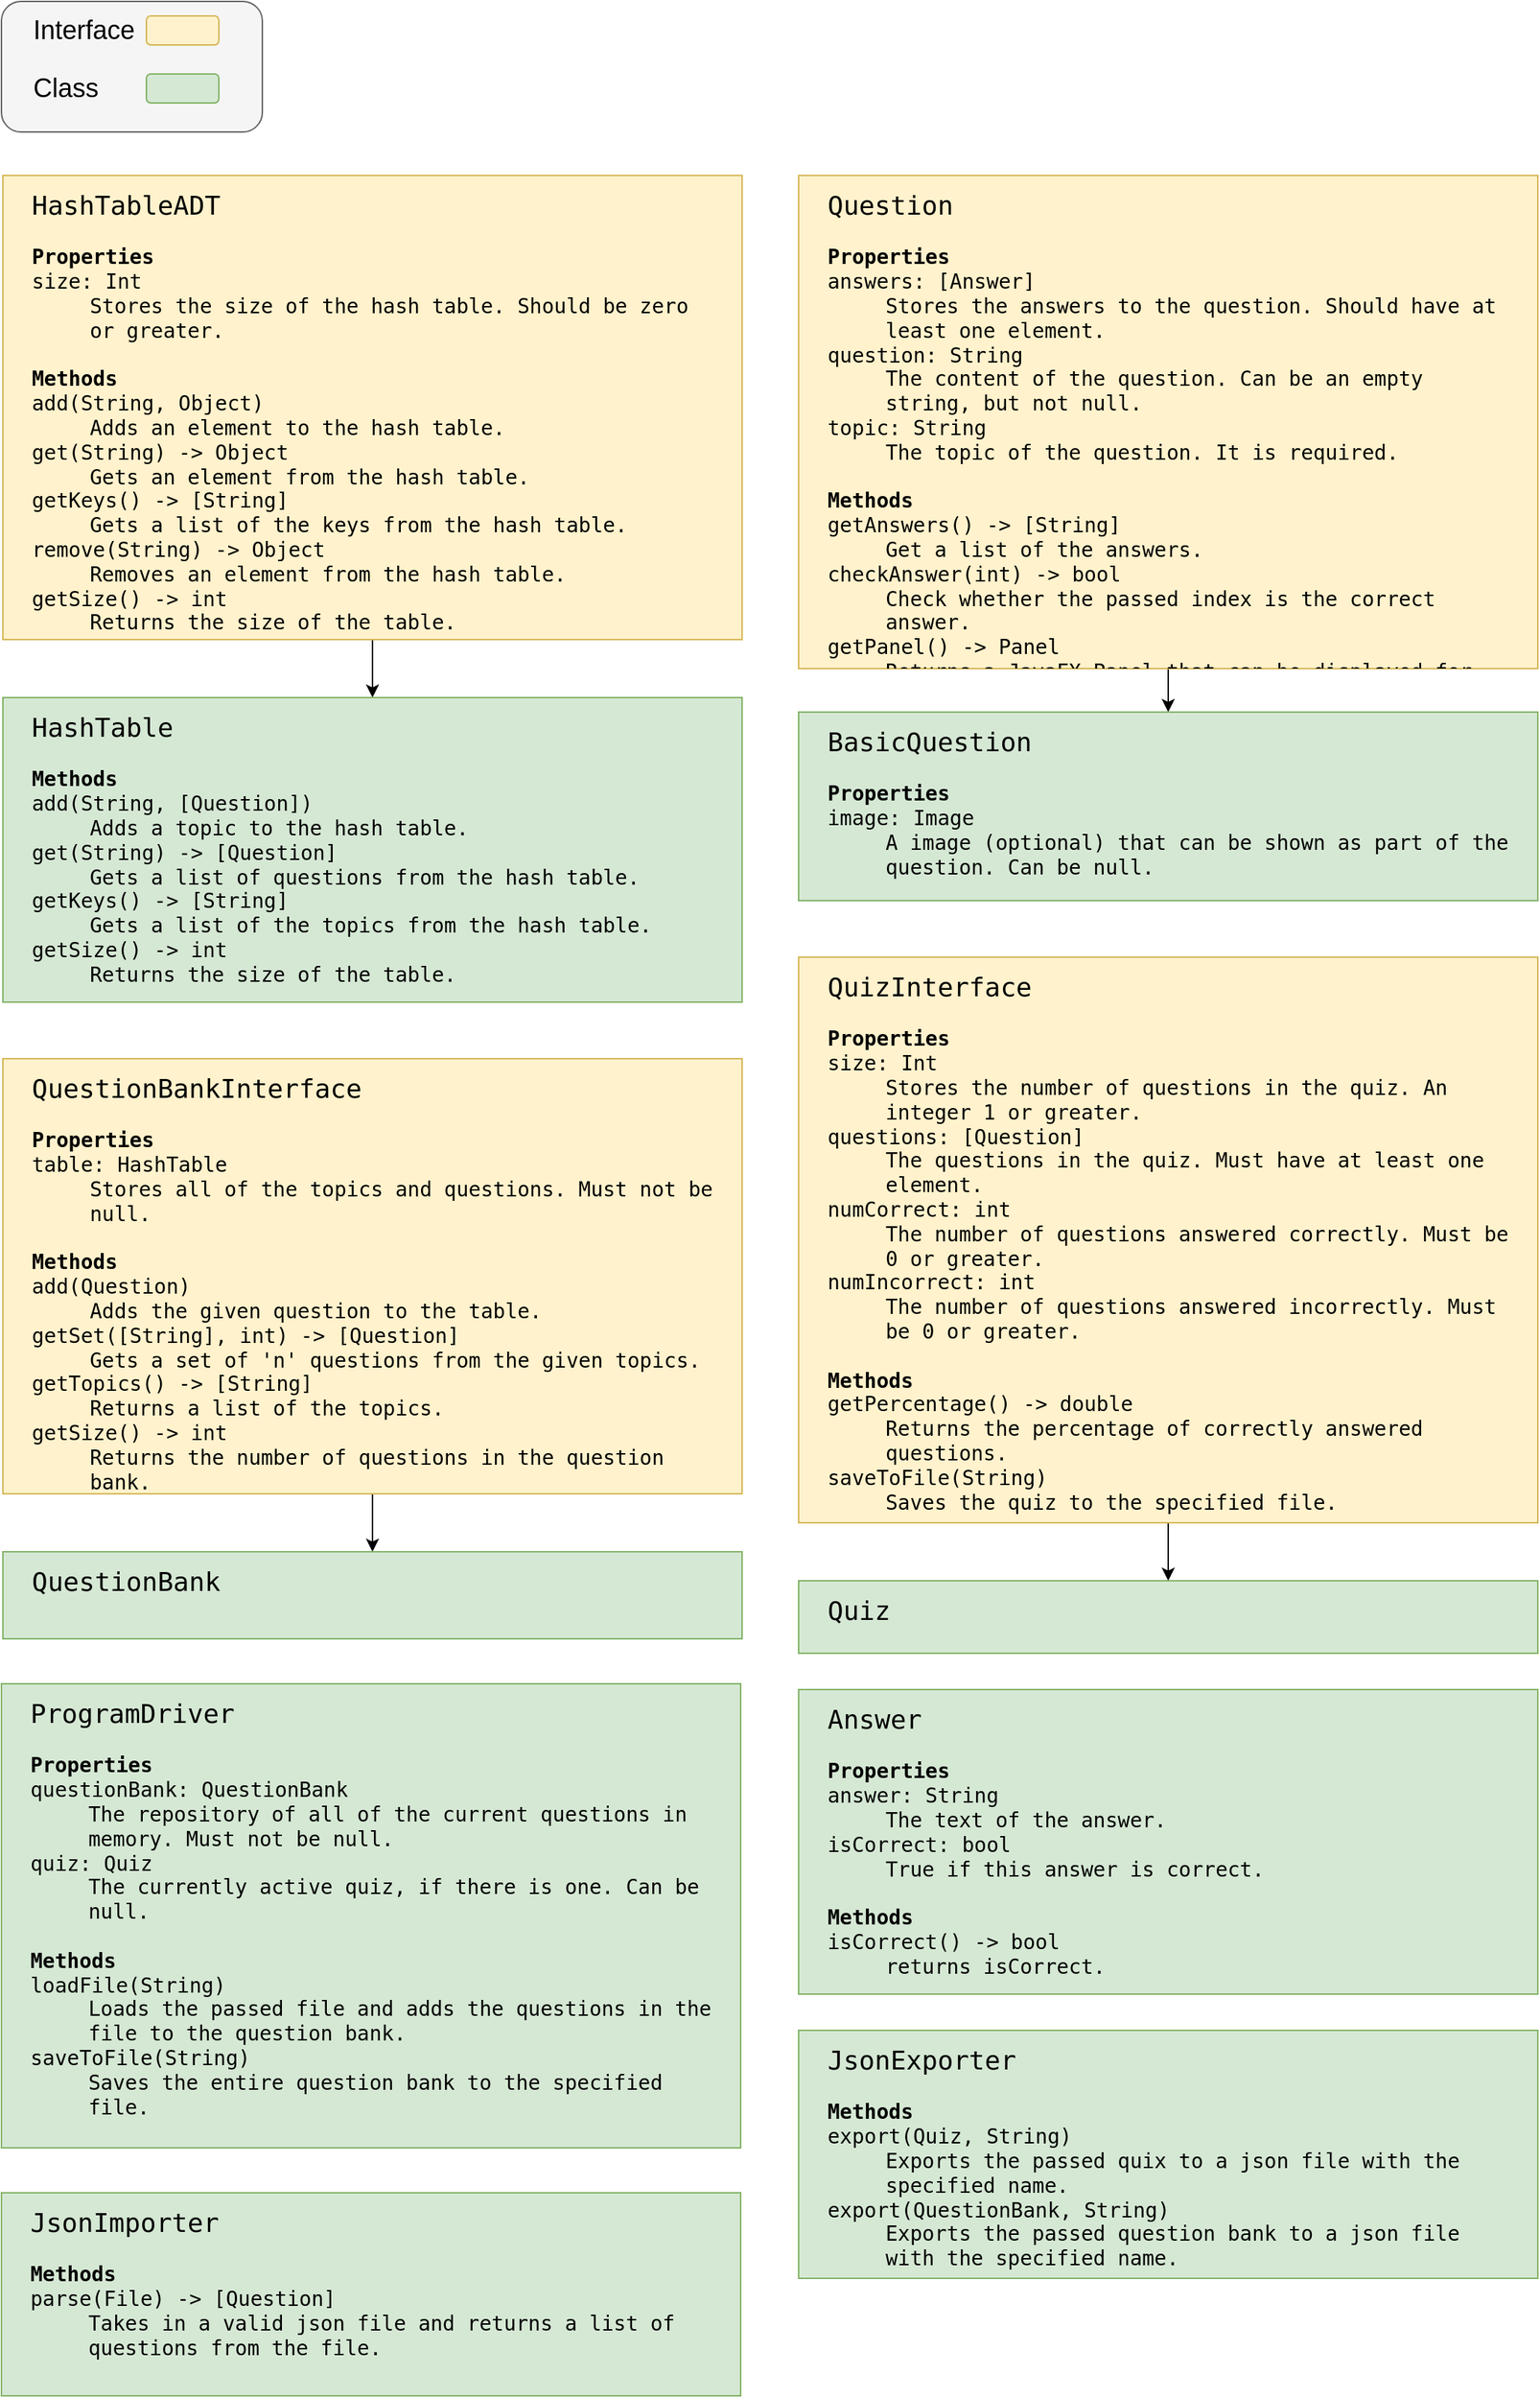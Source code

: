 <mxfile version="10.6.3" type="github"><diagram id="yjbCQ2DuskrK7h44JgWV" name="Page-1"><mxGraphModel dx="1930" dy="1210" grid="1" gridSize="10" guides="1" tooltips="1" connect="1" arrows="1" fold="1" page="1" pageScale="1" pageWidth="850" pageHeight="1100" math="0" shadow="0"><root><mxCell id="0"/><mxCell id="1" parent="0"/><mxCell id="NMdKzyhiN2ds80tZmsCe-11" style="edgeStyle=orthogonalEdgeStyle;rounded=0;orthogonalLoop=1;jettySize=auto;html=1;entryX=0.5;entryY=0;entryDx=0;entryDy=0;fontSize=14;" parent="1" source="NMdKzyhiN2ds80tZmsCe-8" target="NMdKzyhiN2ds80tZmsCe-10" edge="1"><mxGeometry relative="1" as="geometry"/></mxCell><mxCell id="NMdKzyhiN2ds80tZmsCe-8" value="&lt;font face=&quot;monospace&quot;&gt;&lt;font style=&quot;font-size: 18px&quot;&gt;HashTableADT&lt;/font&gt;&lt;br style=&quot;font-size: 14px&quot;&gt;&lt;b style=&quot;font-size: 14px&quot;&gt;&lt;br&gt;Properties&lt;br style=&quot;font-size: 14px&quot;&gt;&lt;/b&gt;&lt;span style=&quot;font-size: 14px&quot;&gt;size: Int&lt;br style=&quot;font-size: 14px&quot;&gt;&lt;/span&gt;&lt;/font&gt;&lt;blockquote style=&quot;margin: 0 0 0 40px ; border: none ; padding: 0px&quot;&gt;&lt;font face=&quot;monospace&quot; style=&quot;font-size: 14px&quot;&gt;&lt;span style=&quot;font-size: 14px&quot;&gt;Stores the size of the hash table. Should be zero or greater.&lt;/span&gt;&lt;/font&gt;&lt;/blockquote&gt;&lt;font face=&quot;monospace&quot; style=&quot;font-size: 14px&quot;&gt;&lt;b style=&quot;font-size: 14px&quot;&gt;&lt;br&gt;Methods&lt;br style=&quot;font-size: 14px&quot;&gt;&lt;/b&gt;&lt;span style=&quot;font-size: 14px&quot;&gt;add(String, Object)&lt;/span&gt;&lt;br style=&quot;font-size: 14px&quot;&gt;&lt;/font&gt;&lt;blockquote style=&quot;margin: 0 0 0 40px ; border: none ; padding: 0px&quot;&gt;&lt;font face=&quot;monospace&quot; style=&quot;font-size: 14px&quot;&gt;&lt;span style=&quot;font-size: 14px&quot;&gt;Adds an element to the hash table.&lt;/span&gt;&lt;/font&gt;&lt;/blockquote&gt;&lt;font face=&quot;monospace&quot; style=&quot;font-size: 14px&quot;&gt;&lt;span style=&quot;font-size: 14px&quot;&gt;get(String) -&amp;gt; Object&lt;br&gt;&lt;/span&gt;&lt;blockquote style=&quot;margin: 0 0 0 40px ; border: none ; padding: 0px&quot;&gt;Gets an element from the hash table.&lt;/blockquote&gt;&lt;span style=&quot;font-size: 14px&quot;&gt;getKeys() -&amp;gt; [String]&lt;br&gt;&lt;/span&gt;&lt;blockquote style=&quot;margin: 0 0 0 40px ; border: none ; padding: 0px&quot;&gt;Gets a list of the keys from the hash table.&lt;/blockquote&gt;&lt;span style=&quot;font-size: 14px&quot;&gt;remove(String) -&amp;gt; Object&lt;br&gt;&lt;/span&gt;&lt;blockquote style=&quot;margin: 0 0 0 40px ; border: none ; padding: 0px&quot;&gt;&lt;font face=&quot;monospace&quot; style=&quot;font-size: 14px&quot;&gt;Removes an element from the hash table.&lt;/font&gt;&lt;/blockquote&gt;&lt;/font&gt;&lt;font face=&quot;monospace&quot; style=&quot;font-size: 14px&quot;&gt;&lt;span style=&quot;font-size: 14px&quot;&gt;getSize() -&amp;gt; int&lt;br&gt;&lt;/span&gt;&lt;/font&gt;&lt;blockquote style=&quot;margin: 0 0 0 40px ; border: none ; padding: 0px&quot;&gt;&lt;font face=&quot;monospace&quot;&gt;Returns the size of the table.&lt;/font&gt;&lt;/blockquote&gt;" style="text;html=1;strokeColor=#d6b656;fillColor=#fff2cc;spacing=5;spacingTop=0;whiteSpace=wrap;overflow=hidden;rounded=0;fontSize=14;align=left;spacingLeft=15;spacingRight=15;" parent="1" vertex="1"><mxGeometry x="41" y="150" width="510" height="320" as="geometry"/></mxCell><mxCell id="NMdKzyhiN2ds80tZmsCe-10" value="&lt;font face=&quot;monospace&quot;&gt;&lt;font style=&quot;font-size: 18px&quot;&gt;HashTable&lt;/font&gt;&lt;b style=&quot;font-size: 14px&quot;&gt;&lt;br&gt;&lt;/b&gt;&lt;/font&gt;&lt;font face=&quot;monospace&quot; style=&quot;font-size: 14px&quot;&gt;&lt;b style=&quot;font-size: 14px&quot;&gt;&lt;br&gt;Methods&lt;br style=&quot;font-size: 14px&quot;&gt;&lt;/b&gt;&lt;span style=&quot;font-size: 14px&quot;&gt;add(String, [Question])&lt;/span&gt;&lt;br style=&quot;font-size: 14px&quot;&gt;&lt;/font&gt;&lt;blockquote style=&quot;margin: 0 0 0 40px ; border: none ; padding: 0px&quot;&gt;&lt;font face=&quot;monospace&quot; style=&quot;font-size: 14px&quot;&gt;&lt;span style=&quot;font-size: 14px&quot;&gt;Adds a topic to the hash table.&lt;/span&gt;&lt;/font&gt;&lt;/blockquote&gt;&lt;font face=&quot;monospace&quot; style=&quot;font-size: 14px&quot;&gt;&lt;span style=&quot;font-size: 14px&quot;&gt;get(String) -&amp;gt; [Question]&lt;br&gt;&lt;/span&gt;&lt;blockquote style=&quot;margin: 0 0 0 40px ; border: none ; padding: 0px&quot;&gt;Gets a list of questions from the hash table.&lt;/blockquote&gt;&lt;span style=&quot;font-size: 14px&quot;&gt;getKeys() -&amp;gt; [String]&lt;br&gt;&lt;/span&gt;&lt;blockquote style=&quot;margin: 0 0 0 40px ; border: none ; padding: 0px&quot;&gt;Gets a list of the topics from the hash table.&lt;/blockquote&gt;&lt;/font&gt;&lt;font face=&quot;monospace&quot; style=&quot;font-size: 14px&quot;&gt;&lt;span style=&quot;font-size: 14px&quot;&gt;getSize() -&amp;gt; int&lt;br&gt;&lt;/span&gt;&lt;/font&gt;&lt;blockquote style=&quot;margin: 0 0 0 40px ; border: none ; padding: 0px&quot;&gt;&lt;font face=&quot;monospace&quot;&gt;Returns the size of the table.&lt;/font&gt;&lt;/blockquote&gt;" style="text;html=1;strokeColor=#82b366;fillColor=#d5e8d4;spacing=5;spacingTop=0;whiteSpace=wrap;overflow=hidden;rounded=0;fontSize=14;align=left;spacingLeft=15;spacingRight=15;" parent="1" vertex="1"><mxGeometry x="41" y="510" width="510" height="210" as="geometry"/></mxCell><mxCell id="zHwVY7aZ5_ZcZhmJnJ9a-2" style="edgeStyle=orthogonalEdgeStyle;rounded=0;orthogonalLoop=1;jettySize=auto;html=1;entryX=0.5;entryY=0;entryDx=0;entryDy=0;" parent="1" source="NMdKzyhiN2ds80tZmsCe-12" target="zHwVY7aZ5_ZcZhmJnJ9a-1" edge="1"><mxGeometry relative="1" as="geometry"/></mxCell><mxCell id="NMdKzyhiN2ds80tZmsCe-12" value="&lt;font face=&quot;monospace&quot;&gt;&lt;span style=&quot;font-size: 18px&quot;&gt;Question&lt;/span&gt;&lt;br style=&quot;font-size: 14px&quot;&gt;&lt;b style=&quot;font-size: 14px&quot;&gt;&lt;br&gt;Properties&lt;br style=&quot;font-size: 14px&quot;&gt;&lt;/b&gt;answers: [Answer]&lt;br&gt;&lt;blockquote style=&quot;margin: 0 0 0 40px ; border: none ; padding: 0px&quot;&gt;Stores the answers to the question. Should have at least one element.&lt;/blockquote&gt;question: String&lt;br&gt;&lt;blockquote style=&quot;margin: 0 0 0 40px ; border: none ; padding: 0px&quot;&gt;&lt;font face=&quot;monospace&quot;&gt;The content of the question. Can be an empty string, but not null.&lt;/font&gt;&lt;/blockquote&gt;&lt;font face=&quot;monospace&quot;&gt;topic: String&lt;br&gt;&lt;/font&gt;&lt;/font&gt;&lt;blockquote style=&quot;margin: 0 0 0 40px ; border: none ; padding: 0px&quot;&gt;&lt;font face=&quot;monospace&quot;&gt;&lt;font face=&quot;monospace&quot;&gt;The topic of the question. It is required.&lt;/font&gt;&lt;/font&gt;&lt;/blockquote&gt;&lt;font face=&quot;monospace&quot; style=&quot;font-size: 14px&quot;&gt;&lt;span style=&quot;font-size: 14px&quot;&gt;&lt;br&gt;&lt;b&gt;Methods&lt;/b&gt;&lt;br style=&quot;font-size: 14px&quot;&gt;&lt;/span&gt;getAnswers() -&amp;gt; [String]&lt;br&gt;&lt;blockquote style=&quot;margin: 0 0 0 40px ; border: none ; padding: 0px&quot;&gt;Get a list of the answers.&lt;/blockquote&gt;checkAnswer(int) -&amp;gt; bool&lt;br&gt;&lt;blockquote style=&quot;margin: 0 0 0 40px ; border: none ; padding: 0px&quot;&gt;&lt;font face=&quot;monospace&quot; style=&quot;font-size: 14px&quot;&gt;Check whether the passed index is the correct answer.&lt;/font&gt;&lt;/blockquote&gt;&lt;font face=&quot;monospace&quot; style=&quot;font-size: 14px&quot;&gt;getPanel() -&amp;gt; Panel&lt;br&gt;&lt;/font&gt;&lt;/font&gt;&lt;blockquote style=&quot;margin: 0 0 0 40px ; border: none ; padding: 0px&quot;&gt;&lt;font face=&quot;monospace&quot; style=&quot;font-size: 14px&quot;&gt;&lt;font face=&quot;monospace&quot; style=&quot;font-size: 14px&quot;&gt;Returns a JavaFX Panel that can be displayed for the question.&lt;/font&gt;&lt;/font&gt;&lt;/blockquote&gt;&lt;blockquote style=&quot;margin: 0 0 0 40px ; border: none ; padding: 0px&quot;&gt;&lt;br&gt;&lt;/blockquote&gt;" style="text;html=1;strokeColor=#d6b656;fillColor=#fff2cc;spacing=5;spacingTop=0;whiteSpace=wrap;overflow=hidden;rounded=0;fontSize=14;align=left;spacingLeft=15;spacingRight=15;" parent="1" vertex="1"><mxGeometry x="590" y="150" width="510" height="340" as="geometry"/></mxCell><mxCell id="zHwVY7aZ5_ZcZhmJnJ9a-1" value="&lt;font face=&quot;monospace&quot;&gt;&lt;font style=&quot;font-size: 18px&quot;&gt;BasicQuestion&lt;/font&gt;&lt;br style=&quot;font-size: 14px&quot;&gt;&lt;b style=&quot;font-size: 14px&quot;&gt;&lt;br&gt;Properties&lt;br style=&quot;font-size: 14px&quot;&gt;&lt;/b&gt;image: Image&lt;br&gt;&lt;blockquote style=&quot;margin: 0 0 0 40px ; border: none ; padding: 0px&quot;&gt;&lt;font face=&quot;monospace&quot;&gt;A image (optional) that can be shown as part of the question. Can be null.&lt;/font&gt;&lt;/blockquote&gt;&lt;/font&gt;&lt;font face=&quot;monospace&quot; style=&quot;font-size: 14px&quot;&gt;&lt;b style=&quot;font-size: 14px&quot;&gt;&lt;br&gt;&lt;/b&gt;&lt;/font&gt;" style="text;html=1;strokeColor=#82b366;fillColor=#d5e8d4;spacing=5;spacingTop=0;whiteSpace=wrap;overflow=hidden;rounded=0;fontSize=14;align=left;spacingLeft=15;spacingRight=15;" parent="1" vertex="1"><mxGeometry x="590" y="520" width="510" height="130" as="geometry"/></mxCell><mxCell id="zHwVY7aZ5_ZcZhmJnJ9a-3" value="&lt;font face=&quot;monospace&quot;&gt;&lt;span style=&quot;font-size: 18px&quot;&gt;Answer&lt;/span&gt;&lt;br style=&quot;font-size: 14px&quot;&gt;&lt;b style=&quot;font-size: 14px&quot;&gt;&lt;br&gt;Properties&lt;br style=&quot;font-size: 14px&quot;&gt;&lt;/b&gt;answer: String&lt;br&gt;&lt;blockquote style=&quot;margin: 0 0 0 40px ; border: none ; padding: 0px&quot;&gt;&lt;font face=&quot;monospace&quot;&gt;The text of the answer.&lt;/font&gt;&lt;/blockquote&gt;&lt;font face=&quot;monospace&quot;&gt;isCorrect: bool&lt;br&gt;&lt;/font&gt;&lt;/font&gt;&lt;blockquote style=&quot;margin: 0 0 0 40px ; border: none ; padding: 0px&quot;&gt;&lt;font face=&quot;monospace&quot;&gt;&lt;font face=&quot;monospace&quot;&gt;True if this answer is correct.&lt;/font&gt;&lt;/font&gt;&lt;/blockquote&gt;&lt;font face=&quot;monospace&quot; style=&quot;font-size: 14px&quot;&gt;&lt;b style=&quot;font-size: 14px&quot;&gt;&lt;br&gt;Methods&lt;br style=&quot;font-size: 14px&quot;&gt;&lt;/b&gt;isCorrect() -&amp;gt; bool&lt;br&gt;&lt;blockquote style=&quot;margin: 0 0 0 40px ; border: none ; padding: 0px&quot;&gt;&lt;font face=&quot;monospace&quot; style=&quot;font-size: 14px&quot;&gt;returns isCorrect.&lt;/font&gt;&lt;/blockquote&gt;&lt;/font&gt;" style="text;html=1;strokeColor=#82b366;fillColor=#d5e8d4;spacing=5;spacingTop=0;whiteSpace=wrap;overflow=hidden;rounded=0;fontSize=14;align=left;spacingLeft=15;spacingRight=15;" parent="1" vertex="1"><mxGeometry x="590" y="1194" width="510" height="210" as="geometry"/></mxCell><mxCell id="oGtqLIxozb_qphnAFiIA-6" style="edgeStyle=orthogonalEdgeStyle;rounded=0;orthogonalLoop=1;jettySize=auto;html=1;entryX=0.5;entryY=0;entryDx=0;entryDy=0;" edge="1" parent="1" source="zHwVY7aZ5_ZcZhmJnJ9a-4" target="oGtqLIxozb_qphnAFiIA-5"><mxGeometry relative="1" as="geometry"/></mxCell><mxCell id="zHwVY7aZ5_ZcZhmJnJ9a-4" value="&lt;font face=&quot;monospace&quot;&gt;&lt;font style=&quot;font-size: 18px&quot;&gt;QuizInterface&lt;/font&gt;&lt;br style=&quot;font-size: 14px&quot;&gt;&lt;b style=&quot;font-size: 14px&quot;&gt;&lt;br&gt;Properties&lt;br style=&quot;font-size: 14px&quot;&gt;&lt;/b&gt;&lt;span style=&quot;font-size: 14px&quot;&gt;size: Int&lt;br style=&quot;font-size: 14px&quot;&gt;&lt;/span&gt;&lt;/font&gt;&lt;blockquote style=&quot;margin: 0 0 0 40px ; border: none ; padding: 0px&quot;&gt;&lt;font face=&quot;monospace&quot; style=&quot;font-size: 14px&quot;&gt;&lt;span style=&quot;font-size: 14px&quot;&gt;Stores the number of questions in the quiz. An integer 1 or greater.&lt;/span&gt;&lt;/font&gt;&lt;/blockquote&gt;&lt;font face=&quot;monospace&quot; style=&quot;font-size: 14px&quot;&gt;&lt;span style=&quot;font-size: 14px&quot;&gt;questions: [Question]&lt;br&gt;&lt;/span&gt;&lt;/font&gt;&lt;blockquote style=&quot;margin: 0 0 0 40px ; border: none ; padding: 0px&quot;&gt;&lt;font face=&quot;monospace&quot; style=&quot;font-size: 14px&quot;&gt;&lt;span style=&quot;font-size: 14px&quot;&gt;The questions in the quiz. Must have at least one element.&lt;/span&gt;&lt;/font&gt;&lt;/blockquote&gt;&lt;font face=&quot;monospace&quot; style=&quot;font-size: 14px&quot;&gt;&lt;span style=&quot;font-size: 14px&quot;&gt;numCorrect: int&lt;br&gt;&lt;/span&gt;&lt;/font&gt;&lt;blockquote style=&quot;margin: 0 0 0 40px ; border: none ; padding: 0px&quot;&gt;&lt;font face=&quot;monospace&quot; style=&quot;font-size: 14px&quot;&gt;&lt;span style=&quot;font-size: 14px&quot;&gt;The number of questions answered correctly. Must be 0 or greater.&lt;/span&gt;&lt;/font&gt;&lt;/blockquote&gt;&lt;font face=&quot;monospace&quot; style=&quot;font-size: 14px&quot;&gt;&lt;span style=&quot;font-size: 14px&quot;&gt;numIncorrect: int&lt;br&gt;&lt;/span&gt;&lt;/font&gt;&lt;blockquote style=&quot;margin: 0 0 0 40px ; border: none ; padding: 0px&quot;&gt;&lt;font face=&quot;monospace&quot; style=&quot;font-size: 14px&quot;&gt;&lt;span style=&quot;font-size: 14px&quot;&gt;The number of questions answered incorrectly. Must be 0 or greater.&lt;/span&gt;&lt;/font&gt;&lt;/blockquote&gt;&lt;font face=&quot;monospace&quot; style=&quot;font-size: 14px&quot;&gt;&lt;b style=&quot;font-size: 14px&quot;&gt;&lt;br&gt;Methods&lt;br style=&quot;font-size: 14px&quot;&gt;&lt;/b&gt;getPercentage() -&amp;gt; double&lt;br&gt;&lt;/font&gt;&lt;blockquote style=&quot;margin: 0 0 0 40px ; border: none ; padding: 0px&quot;&gt;&lt;font face=&quot;monospace&quot; style=&quot;font-size: 14px&quot;&gt;Returns the percentage of correctly answered questions.&lt;/font&gt;&lt;/blockquote&gt;&lt;font face=&quot;monospace&quot; style=&quot;font-size: 14px&quot;&gt;saveToFile(String)&lt;br&gt;&lt;/font&gt;&lt;blockquote style=&quot;margin: 0 0 0 40px ; border: none ; padding: 0px&quot;&gt;&lt;font face=&quot;monospace&quot; style=&quot;font-size: 14px&quot;&gt;Saves the quiz to the specified file.&lt;/font&gt;&lt;/blockquote&gt;&lt;font face=&quot;monospace&quot; style=&quot;font-size: 14px&quot;&gt;&lt;br&gt;&lt;/font&gt;" style="text;html=1;strokeColor=#d6b656;fillColor=#fff2cc;spacing=5;spacingTop=0;whiteSpace=wrap;overflow=hidden;rounded=0;fontSize=14;align=left;spacingLeft=15;spacingRight=15;" parent="1" vertex="1"><mxGeometry x="590" y="689" width="510" height="390" as="geometry"/></mxCell><mxCell id="oGtqLIxozb_qphnAFiIA-8" style="edgeStyle=orthogonalEdgeStyle;rounded=0;orthogonalLoop=1;jettySize=auto;html=1;entryX=0.5;entryY=0;entryDx=0;entryDy=0;" edge="1" parent="1" source="zHwVY7aZ5_ZcZhmJnJ9a-5" target="oGtqLIxozb_qphnAFiIA-7"><mxGeometry relative="1" as="geometry"/></mxCell><mxCell id="zHwVY7aZ5_ZcZhmJnJ9a-5" value="&lt;font face=&quot;monospace&quot;&gt;&lt;font style=&quot;font-size: 18px&quot;&gt;QuestionBankInterface&lt;/font&gt;&lt;br style=&quot;font-size: 14px&quot;&gt;&lt;b style=&quot;font-size: 14px&quot;&gt;&lt;br&gt;Properties&lt;br style=&quot;font-size: 14px&quot;&gt;&lt;/b&gt;&lt;/font&gt;&lt;font face=&quot;monospace&quot; style=&quot;font-size: 14px&quot;&gt;&lt;span style=&quot;font-size: 14px&quot;&gt;table: HashTable&lt;br&gt;&lt;/span&gt;&lt;/font&gt;&lt;blockquote style=&quot;margin: 0 0 0 40px ; border: none ; padding: 0px&quot;&gt;&lt;font face=&quot;monospace&quot; style=&quot;font-size: 14px&quot;&gt;&lt;span style=&quot;font-size: 14px&quot;&gt;Stores all of the topics and questions. Must not be null.&lt;/span&gt;&lt;/font&gt;&lt;/blockquote&gt;&lt;font face=&quot;monospace&quot; style=&quot;font-size: 14px&quot;&gt;&lt;b style=&quot;font-size: 14px&quot;&gt;&lt;br&gt;Methods&lt;br style=&quot;font-size: 14px&quot;&gt;&lt;/b&gt;&lt;span style=&quot;font-size: 14px&quot;&gt;add(Question)&lt;/span&gt;&lt;br style=&quot;font-size: 14px&quot;&gt;&lt;/font&gt;&lt;blockquote style=&quot;margin: 0 0 0 40px ; border: none ; padding: 0px&quot;&gt;&lt;font face=&quot;monospace&quot; style=&quot;font-size: 14px&quot;&gt;&lt;span style=&quot;font-size: 14px&quot;&gt;Adds the given question to the table.&lt;/span&gt;&lt;/font&gt;&lt;/blockquote&gt;&lt;font face=&quot;monospace&quot;&gt;getSet([String], int) -&amp;gt; [Question]&lt;br&gt;&lt;/font&gt;&lt;blockquote style=&quot;margin: 0 0 0 40px ; border: none ; padding: 0px&quot;&gt;Gets a set of 'n' questions from the given topics.&lt;/blockquote&gt;getTopics() -&amp;gt; [String]&lt;br&gt;&lt;blockquote style=&quot;margin: 0 0 0 40px ; border: none ; padding: 0px&quot;&gt;Returns a list of the topics.&lt;/blockquote&gt;getSize() -&amp;gt; int&lt;br&gt;&lt;blockquote style=&quot;margin: 0 0 0 40px ; border: none ; padding: 0px&quot;&gt;Returns the number of questions in the question bank.&lt;/blockquote&gt;" style="text;html=1;strokeColor=#d6b656;fillColor=#fff2cc;spacing=5;spacingTop=0;whiteSpace=wrap;overflow=hidden;rounded=0;fontSize=14;align=left;spacingLeft=15;spacingRight=15;fontFamily=monospace;" parent="1" vertex="1"><mxGeometry x="41" y="759" width="510" height="300" as="geometry"/></mxCell><mxCell id="zHwVY7aZ5_ZcZhmJnJ9a-6" value="&lt;font face=&quot;monospace&quot;&gt;&lt;span style=&quot;font-size: 18px&quot;&gt;ProgramDriver&lt;/span&gt;&lt;br style=&quot;font-size: 14px&quot;&gt;&lt;b style=&quot;font-size: 14px&quot;&gt;&lt;br&gt;Properties&lt;br style=&quot;font-size: 14px&quot;&gt;&lt;/b&gt;questionBank: QuestionBank&lt;br&gt;&lt;/font&gt;&lt;blockquote style=&quot;margin: 0 0 0 40px ; border: none ; padding: 0px&quot;&gt;&lt;font face=&quot;monospace&quot;&gt;The repository of all of the current questions in memory. Must not be null.&lt;/font&gt;&lt;/blockquote&gt;&lt;font face=&quot;monospace&quot;&gt;quiz: Quiz&lt;br&gt;&lt;blockquote style=&quot;margin: 0 0 0 40px ; border: none ; padding: 0px&quot;&gt;&lt;font face=&quot;monospace&quot;&gt;The currently active quiz, if there is one. Can be null.&lt;/font&gt;&lt;/blockquote&gt;&lt;/font&gt;&lt;font face=&quot;monospace&quot; style=&quot;font-size: 14px&quot;&gt;&lt;b style=&quot;font-size: 14px&quot;&gt;&lt;br&gt;Methods&lt;br style=&quot;font-size: 14px&quot;&gt;&lt;/b&gt;loadFile(String)&lt;br&gt;&lt;/font&gt;&lt;blockquote style=&quot;margin: 0 0 0 40px ; border: none ; padding: 0px&quot;&gt;&lt;font face=&quot;monospace&quot; style=&quot;font-size: 14px&quot;&gt;Loads the passed file and adds the questions in the file to the question bank.&lt;/font&gt;&lt;/blockquote&gt;&lt;font face=&quot;monospace&quot; style=&quot;font-size: 14px&quot;&gt;saveToFile(String)&lt;br&gt;&lt;/font&gt;&lt;blockquote style=&quot;margin: 0 0 0 40px ; border: none ; padding: 0px&quot;&gt;&lt;font face=&quot;monospace&quot; style=&quot;font-size: 14px&quot;&gt;Saves the entire question bank to the specified file.&lt;/font&gt;&lt;/blockquote&gt;&lt;font face=&quot;monospace&quot; style=&quot;font-size: 14px&quot;&gt;&lt;br&gt;&lt;/font&gt;" style="text;html=1;strokeColor=#82b366;fillColor=#d5e8d4;spacing=5;spacingTop=0;whiteSpace=wrap;overflow=hidden;rounded=0;fontSize=14;align=left;spacingLeft=15;spacingRight=15;" parent="1" vertex="1"><mxGeometry x="40" y="1190" width="510" height="320" as="geometry"/></mxCell><mxCell id="oGtqLIxozb_qphnAFiIA-2" value="&lt;font face=&quot;monospace&quot;&gt;&lt;span style=&quot;font-size: 18px&quot;&gt;JsonImporter&lt;/span&gt;&lt;br&gt;&lt;/font&gt;&lt;font face=&quot;monospace&quot; style=&quot;font-size: 14px&quot;&gt;&lt;b style=&quot;font-size: 14px&quot;&gt;&lt;br&gt;Methods&lt;br style=&quot;font-size: 14px&quot;&gt;&lt;/b&gt;&lt;span style=&quot;font-size: 14px&quot;&gt;parse(File) -&amp;gt; [Question]&lt;br&gt;&lt;/span&gt;&lt;blockquote style=&quot;margin: 0 0 0 40px ; border: none ; padding: 0px&quot;&gt;&lt;font face=&quot;monospace&quot; style=&quot;font-size: 14px&quot;&gt;Takes in a valid json file and returns a list of questions from the file.&lt;/font&gt;&lt;/blockquote&gt;&lt;/font&gt;&lt;blockquote style=&quot;margin: 0 0 0 40px ; border: none ; padding: 0px&quot;&gt;&lt;br&gt;&lt;/blockquote&gt;" style="text;html=1;strokeColor=#82b366;fillColor=#d5e8d4;spacing=5;spacingTop=0;whiteSpace=wrap;overflow=hidden;rounded=0;fontSize=14;align=left;spacingLeft=15;spacingRight=15;" vertex="1" parent="1"><mxGeometry x="40" y="1541" width="510" height="140" as="geometry"/></mxCell><mxCell id="oGtqLIxozb_qphnAFiIA-4" value="&lt;font face=&quot;monospace&quot;&gt;&lt;span style=&quot;font-size: 18px&quot;&gt;JsonExporter&lt;/span&gt;&lt;br&gt;&lt;/font&gt;&lt;font face=&quot;monospace&quot; style=&quot;font-size: 14px&quot;&gt;&lt;b style=&quot;font-size: 14px&quot;&gt;&lt;br&gt;Methods&lt;br style=&quot;font-size: 14px&quot;&gt;&lt;/b&gt;export(Quiz, String)&lt;br&gt;&lt;blockquote style=&quot;margin: 0 0 0 40px ; border: none ; padding: 0px&quot;&gt;&lt;font face=&quot;monospace&quot; style=&quot;font-size: 14px&quot;&gt;Exports the passed quix to a json file with the specified name.&lt;/font&gt;&lt;/blockquote&gt;&lt;font face=&quot;monospace&quot; style=&quot;font-size: 14px&quot;&gt;export(QuestionBank, String)&lt;br&gt;&lt;/font&gt;&lt;/font&gt;&lt;blockquote style=&quot;margin: 0 0 0 40px ; border: none ; padding: 0px&quot;&gt;&lt;font face=&quot;monospace&quot; style=&quot;font-size: 14px&quot;&gt;&lt;font face=&quot;monospace&quot; style=&quot;font-size: 14px&quot;&gt;Exports the passed question bank to a json file with the specified name.&lt;/font&gt;&lt;/font&gt;&lt;/blockquote&gt;" style="text;html=1;strokeColor=#82b366;fillColor=#d5e8d4;spacing=5;spacingTop=0;whiteSpace=wrap;overflow=hidden;rounded=0;fontSize=14;align=left;spacingLeft=15;spacingRight=15;" vertex="1" parent="1"><mxGeometry x="590" y="1429" width="510" height="171" as="geometry"/></mxCell><mxCell id="oGtqLIxozb_qphnAFiIA-5" value="&lt;font face=&quot;monospace&quot;&gt;&lt;span style=&quot;font-size: 18px&quot;&gt;Quiz&lt;/span&gt;&lt;br&gt;&lt;/font&gt;&lt;br&gt;" style="text;html=1;strokeColor=#82b366;fillColor=#d5e8d4;spacing=5;spacingTop=0;whiteSpace=wrap;overflow=hidden;rounded=0;fontSize=14;align=left;spacingLeft=15;spacingRight=15;" vertex="1" parent="1"><mxGeometry x="590" y="1119" width="510" height="50" as="geometry"/></mxCell><mxCell id="oGtqLIxozb_qphnAFiIA-7" value="&lt;font face=&quot;monospace&quot;&gt;&lt;span style=&quot;font-size: 18px&quot;&gt;QuestionBank&lt;/span&gt;&lt;br&gt;&lt;/font&gt;&lt;font face=&quot;monospace&quot; style=&quot;font-size: 14px&quot;&gt;&lt;b style=&quot;font-size: 14px&quot;&gt;&lt;br&gt;&lt;/b&gt;&lt;/font&gt;" style="text;html=1;strokeColor=#82b366;fillColor=#d5e8d4;spacing=5;spacingTop=0;whiteSpace=wrap;overflow=hidden;rounded=0;fontSize=14;align=left;spacingLeft=15;spacingRight=15;" vertex="1" parent="1"><mxGeometry x="41" y="1099" width="510" height="60" as="geometry"/></mxCell><mxCell id="oGtqLIxozb_qphnAFiIA-9" value="" style="group" vertex="1" connectable="0" parent="1"><mxGeometry x="40" y="30" width="180" height="90" as="geometry"/></mxCell><mxCell id="NMdKzyhiN2ds80tZmsCe-1" value="" style="rounded=1;whiteSpace=wrap;html=1;fillColor=#f5f5f5;strokeColor=#666666;fontColor=#333333;" parent="oGtqLIxozb_qphnAFiIA-9" vertex="1"><mxGeometry width="180" height="90" as="geometry"/></mxCell><mxCell id="NMdKzyhiN2ds80tZmsCe-2" value="Interface" style="text;html=1;strokeColor=none;fillColor=none;align=left;verticalAlign=middle;whiteSpace=wrap;rounded=0;fontSize=18;" parent="oGtqLIxozb_qphnAFiIA-9" vertex="1"><mxGeometry x="20" y="10" width="40" height="20" as="geometry"/></mxCell><mxCell id="NMdKzyhiN2ds80tZmsCe-3" value="Class" style="text;html=1;strokeColor=none;fillColor=none;align=left;verticalAlign=middle;whiteSpace=wrap;rounded=0;fontSize=18;" parent="oGtqLIxozb_qphnAFiIA-9" vertex="1"><mxGeometry x="20" y="50" width="40" height="20" as="geometry"/></mxCell><mxCell id="NMdKzyhiN2ds80tZmsCe-4" value="" style="rounded=1;whiteSpace=wrap;html=1;fontSize=18;align=left;fillColor=#fff2cc;strokeColor=#d6b656;" parent="oGtqLIxozb_qphnAFiIA-9" vertex="1"><mxGeometry x="100" y="10" width="50" height="20" as="geometry"/></mxCell><mxCell id="NMdKzyhiN2ds80tZmsCe-5" value="" style="rounded=1;whiteSpace=wrap;html=1;fontSize=18;align=left;fillColor=#d5e8d4;strokeColor=#82b366;" parent="oGtqLIxozb_qphnAFiIA-9" vertex="1"><mxGeometry x="100" y="50" width="50" height="20" as="geometry"/></mxCell></root></mxGraphModel></diagram></mxfile>